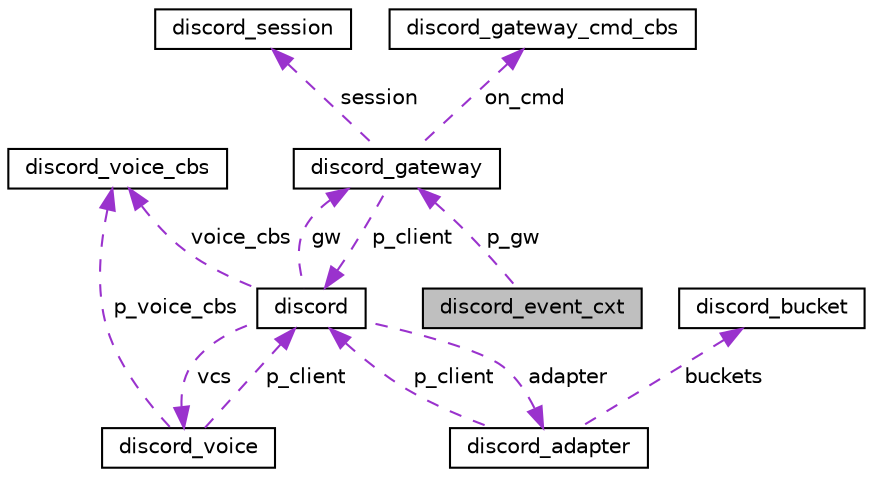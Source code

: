 digraph "discord_event_cxt"
{
 // LATEX_PDF_SIZE
  edge [fontname="Helvetica",fontsize="10",labelfontname="Helvetica",labelfontsize="10"];
  node [fontname="Helvetica",fontsize="10",shape=record];
  Node1 [label="discord_event_cxt",height=0.2,width=0.4,color="black", fillcolor="grey75", style="filled", fontcolor="black",tooltip=" "];
  Node2 -> Node1 [dir="back",color="darkorchid3",fontsize="10",style="dashed",label=" p_gw" ,fontname="Helvetica"];
  Node2 [label="discord_gateway",height=0.2,width=0.4,color="black", fillcolor="white", style="filled",URL="$structdiscord__gateway.html",tooltip="The handle used for establishing a Discord Gateway connection via WebSockets."];
  Node3 -> Node2 [dir="back",color="darkorchid3",fontsize="10",style="dashed",label=" p_client" ,fontname="Helvetica"];
  Node3 [label="discord",height=0.2,width=0.4,color="black", fillcolor="white", style="filled",URL="$structdiscord.html",tooltip="The Discord Client structure."];
  Node4 -> Node3 [dir="back",color="darkorchid3",fontsize="10",style="dashed",label=" voice_cbs" ,fontname="Helvetica"];
  Node4 [label="discord_voice_cbs",height=0.2,width=0.4,color="black", fillcolor="white", style="filled",URL="$structdiscord__voice__cbs.html",tooltip=" "];
  Node5 -> Node3 [dir="back",color="darkorchid3",fontsize="10",style="dashed",label=" adapter" ,fontname="Helvetica"];
  Node5 [label="discord_adapter",height=0.2,width=0.4,color="black", fillcolor="white", style="filled",URL="$structdiscord__adapter.html",tooltip="The handle used for performing HTTP Requests."];
  Node3 -> Node5 [dir="back",color="darkorchid3",fontsize="10",style="dashed",label=" p_client" ,fontname="Helvetica"];
  Node6 -> Node5 [dir="back",color="darkorchid3",fontsize="10",style="dashed",label=" buckets" ,fontname="Helvetica"];
  Node6 [label="discord_bucket",height=0.2,width=0.4,color="black", fillcolor="white", style="filled",URL="$structdiscord__bucket.html",tooltip="The bucket struct that will handle ratelimiting."];
  Node2 -> Node3 [dir="back",color="darkorchid3",fontsize="10",style="dashed",label=" gw" ,fontname="Helvetica"];
  Node7 -> Node3 [dir="back",color="darkorchid3",fontsize="10",style="dashed",label=" vcs" ,fontname="Helvetica"];
  Node7 [label="discord_voice",height=0.2,width=0.4,color="black", fillcolor="white", style="filled",URL="$structdiscord__voice.html",tooltip=" "];
  Node4 -> Node7 [dir="back",color="darkorchid3",fontsize="10",style="dashed",label=" p_voice_cbs" ,fontname="Helvetica"];
  Node3 -> Node7 [dir="back",color="darkorchid3",fontsize="10",style="dashed",label=" p_client" ,fontname="Helvetica"];
  Node8 -> Node2 [dir="back",color="darkorchid3",fontsize="10",style="dashed",label=" session" ,fontname="Helvetica"];
  Node8 [label="discord_session",height=0.2,width=0.4,color="black", fillcolor="white", style="filled",URL="$structdiscord__session.html",tooltip=" "];
  Node9 -> Node2 [dir="back",color="darkorchid3",fontsize="10",style="dashed",label=" on_cmd" ,fontname="Helvetica"];
  Node9 [label="discord_gateway_cmd_cbs",height=0.2,width=0.4,color="black", fillcolor="white", style="filled",URL="$structdiscord__gateway__cmd__cbs.html",tooltip=" "];
}
